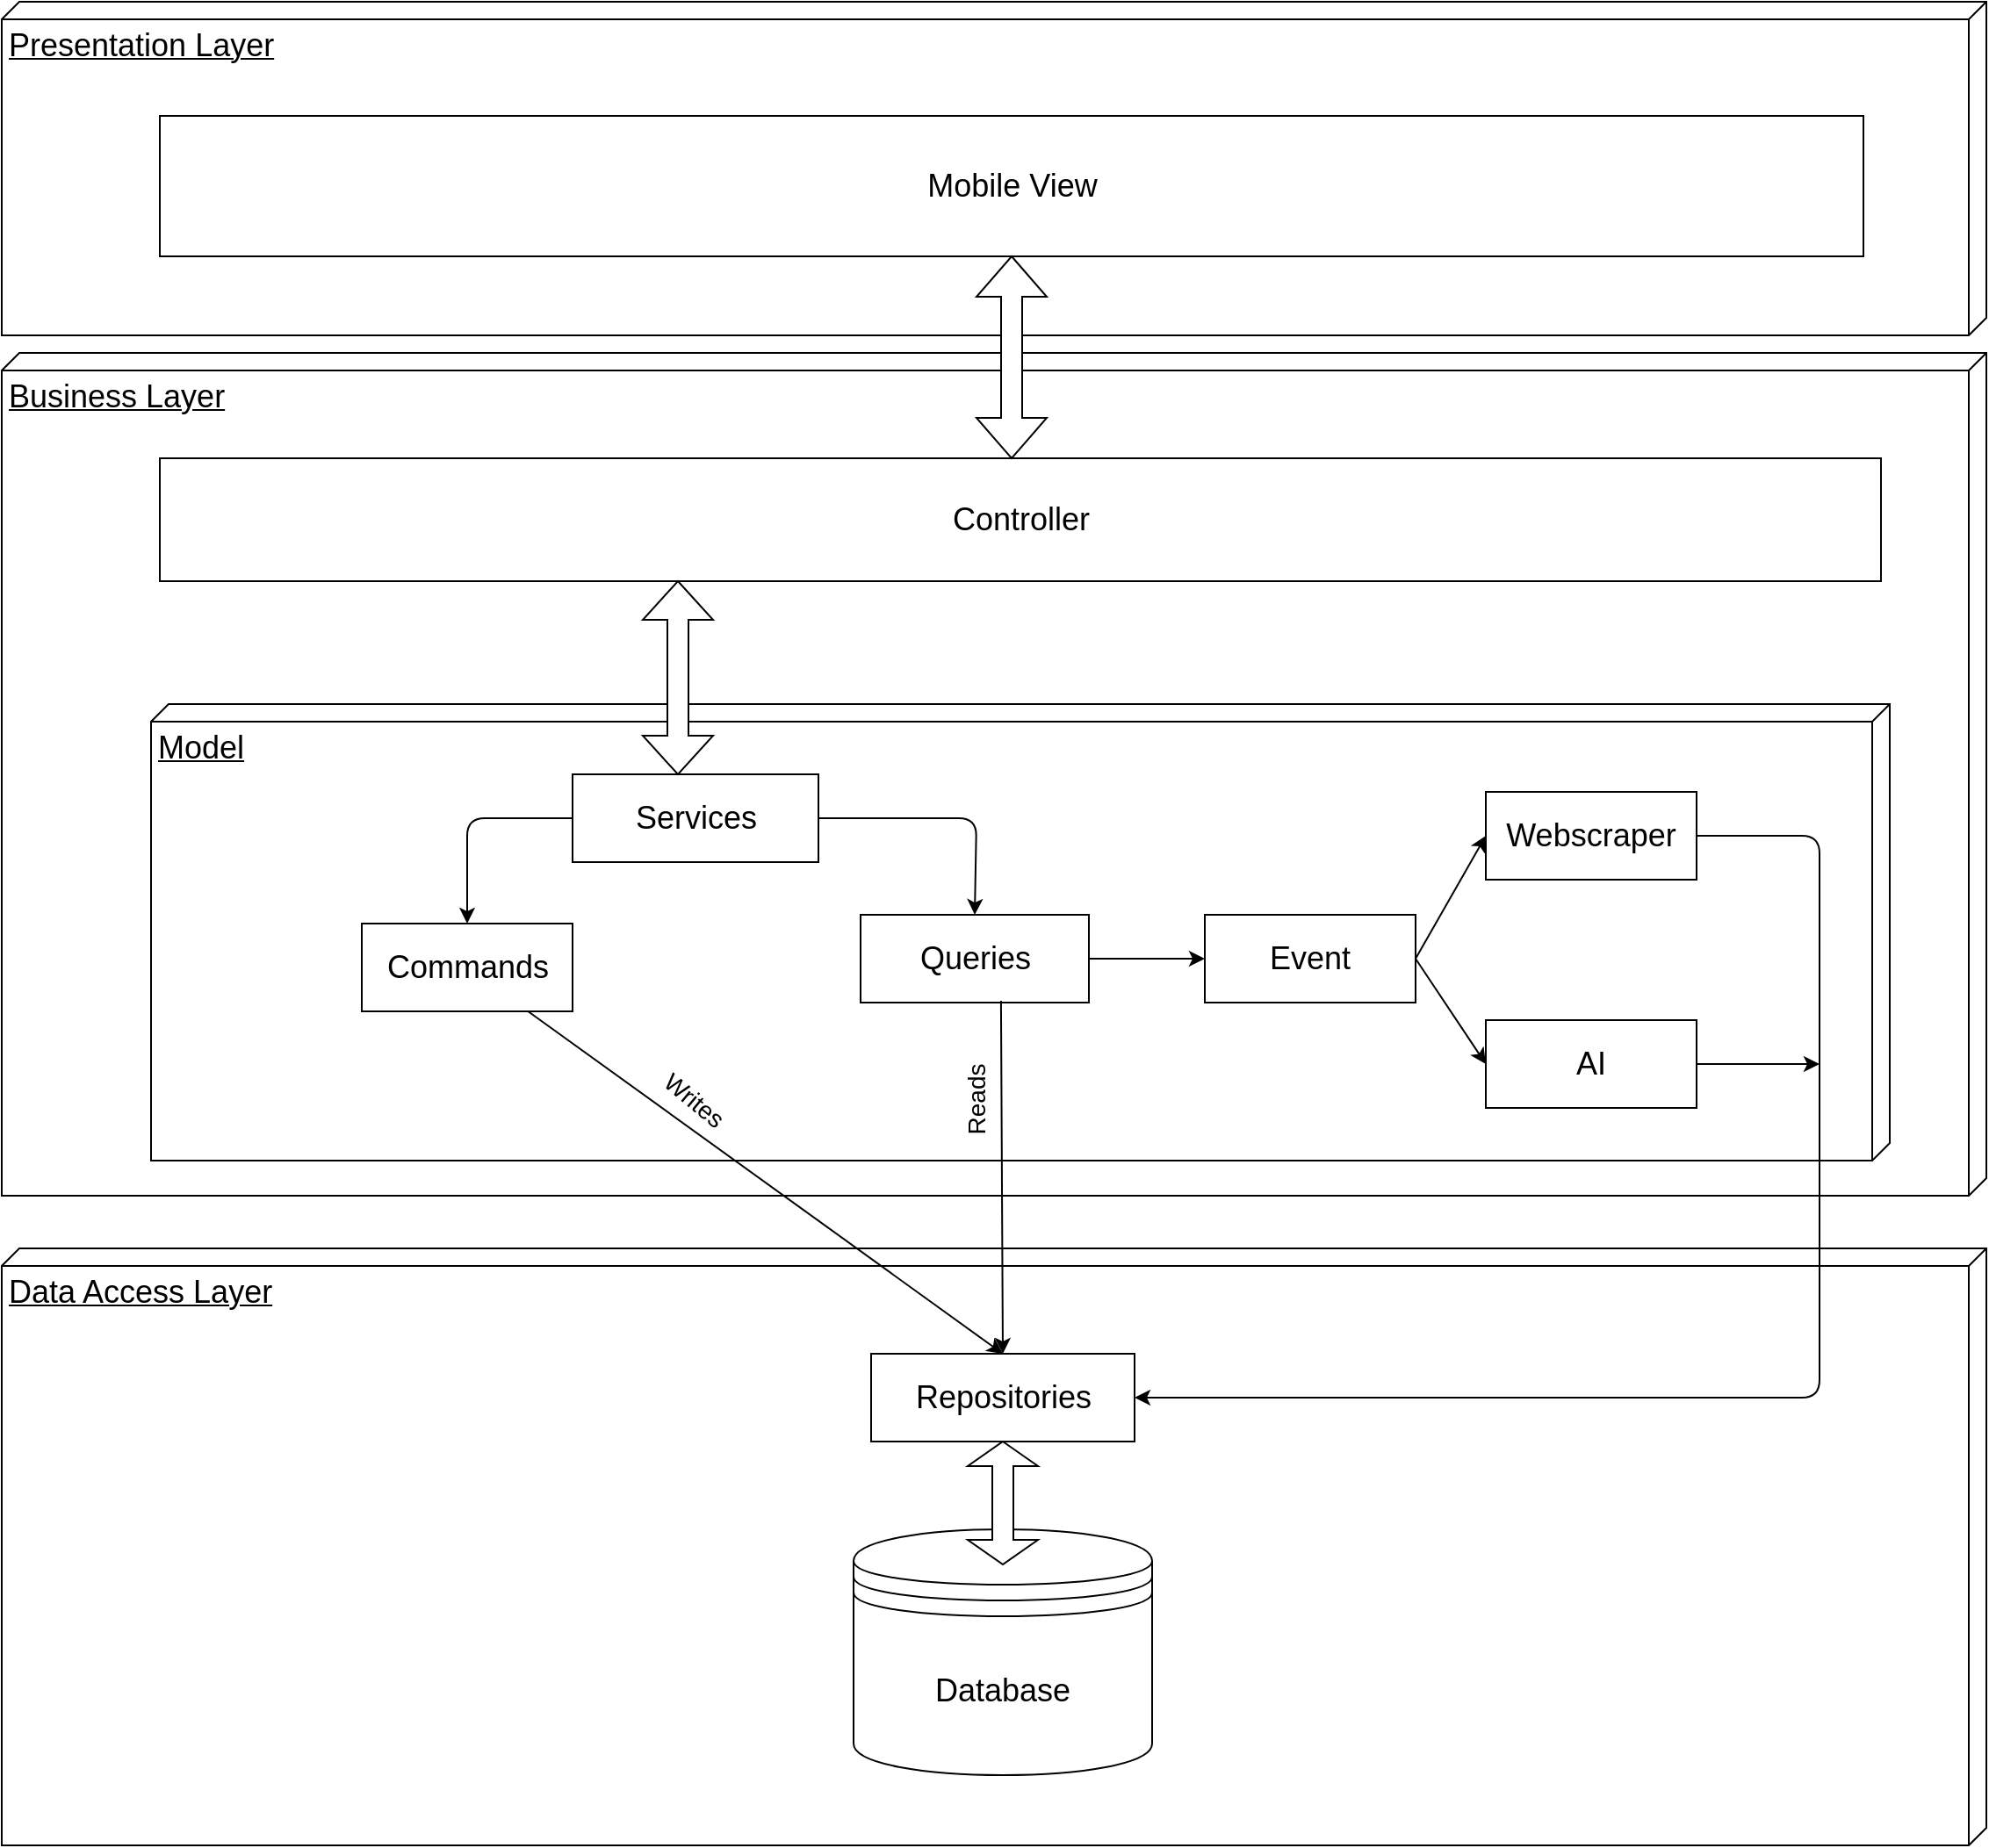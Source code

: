 <mxfile>
    <diagram id="AYj9l1i7pZsedFmrLGmo" name="Page-1">
        <mxGraphModel dx="1420" dy="680" grid="1" gridSize="10" guides="1" tooltips="1" connect="1" arrows="1" fold="1" page="1" pageScale="1" pageWidth="850" pageHeight="1100" math="0" shadow="0">
            <root>
                <mxCell id="0"/>
                <mxCell id="1" parent="0"/>
                <mxCell id="6" value="&lt;font style=&quot;font-size: 18px;&quot;&gt;Presentation Layer&lt;/font&gt;" style="verticalAlign=top;align=left;spacingTop=8;spacingLeft=2;spacingRight=12;shape=cube;size=10;direction=south;fontStyle=4;html=1;" parent="1" vertex="1">
                    <mxGeometry x="20" y="40" width="1130" height="190" as="geometry"/>
                </mxCell>
                <mxCell id="7" value="Mobile View" style="html=1;fontSize=18;" parent="1" vertex="1">
                    <mxGeometry x="110" y="105" width="970" height="80" as="geometry"/>
                </mxCell>
                <mxCell id="9" value="Business Layer" style="verticalAlign=top;align=left;spacingTop=8;spacingLeft=2;spacingRight=12;shape=cube;size=10;direction=south;fontStyle=4;html=1;fontSize=18;" parent="1" vertex="1">
                    <mxGeometry x="20" y="240" width="1130" height="480" as="geometry"/>
                </mxCell>
                <mxCell id="10" value="Controller" style="html=1;fontSize=18;" parent="1" vertex="1">
                    <mxGeometry x="110" y="300" width="980" height="70" as="geometry"/>
                </mxCell>
                <mxCell id="28" value="" style="shape=doubleArrow;direction=south;whiteSpace=wrap;html=1;fontSize=18;" parent="1" vertex="1">
                    <mxGeometry x="575" y="185" width="40" height="115" as="geometry"/>
                </mxCell>
                <mxCell id="33" value="Model" style="verticalAlign=top;align=left;spacingTop=8;spacingLeft=2;spacingRight=12;shape=cube;size=10;direction=south;fontStyle=4;html=1;fontSize=18;" vertex="1" parent="1">
                    <mxGeometry x="105" y="440" width="990" height="260" as="geometry"/>
                </mxCell>
                <mxCell id="34" style="edgeStyle=none;html=1;entryX=0.5;entryY=0;entryDx=0;entryDy=0;fontSize=18;exitX=0;exitY=0.5;exitDx=0;exitDy=0;" edge="1" parent="1" source="36" target="37">
                    <mxGeometry relative="1" as="geometry">
                        <Array as="points">
                            <mxPoint x="285" y="505"/>
                        </Array>
                    </mxGeometry>
                </mxCell>
                <mxCell id="35" style="edgeStyle=none;html=1;entryX=0.5;entryY=0;entryDx=0;entryDy=0;fontSize=18;exitX=1;exitY=0.5;exitDx=0;exitDy=0;" edge="1" parent="1" source="36" target="39">
                    <mxGeometry relative="1" as="geometry">
                        <Array as="points">
                            <mxPoint x="575" y="505"/>
                        </Array>
                    </mxGeometry>
                </mxCell>
                <mxCell id="36" value="Services" style="html=1;fontSize=18;" vertex="1" parent="1">
                    <mxGeometry x="345" y="480" width="140" height="50" as="geometry"/>
                </mxCell>
                <mxCell id="37" value="Commands" style="html=1;fontSize=18;" vertex="1" parent="1">
                    <mxGeometry x="225" y="565" width="120" height="50" as="geometry"/>
                </mxCell>
                <mxCell id="38" style="edgeStyle=none;html=1;fontSize=18;" edge="1" parent="1" source="39" target="50">
                    <mxGeometry relative="1" as="geometry"/>
                </mxCell>
                <mxCell id="39" value="Queries" style="html=1;fontSize=18;" vertex="1" parent="1">
                    <mxGeometry x="509" y="560" width="130" height="50" as="geometry"/>
                </mxCell>
                <mxCell id="40" value="Data Access Layer" style="verticalAlign=top;align=left;spacingTop=8;spacingLeft=2;spacingRight=12;shape=cube;size=10;direction=south;fontStyle=4;html=1;fontSize=18;" vertex="1" parent="1">
                    <mxGeometry x="20" y="750" width="1130" height="340" as="geometry"/>
                </mxCell>
                <mxCell id="41" value="Repositories" style="html=1;fontSize=18;" vertex="1" parent="1">
                    <mxGeometry x="515" y="810" width="150" height="50" as="geometry"/>
                </mxCell>
                <mxCell id="42" value="Database" style="shape=datastore;whiteSpace=wrap;html=1;fontSize=18;" vertex="1" parent="1">
                    <mxGeometry x="505" y="910" width="170" height="140" as="geometry"/>
                </mxCell>
                <mxCell id="43" value="" style="shape=doubleArrow;direction=south;whiteSpace=wrap;html=1;fontSize=18;" vertex="1" parent="1">
                    <mxGeometry x="570" y="860" width="40" height="70" as="geometry"/>
                </mxCell>
                <mxCell id="44" style="edgeStyle=none;html=1;entryX=0.5;entryY=0;entryDx=0;entryDy=0;fontSize=18;" edge="1" parent="1" source="37" target="41">
                    <mxGeometry relative="1" as="geometry"/>
                </mxCell>
                <mxCell id="45" style="edgeStyle=none;html=1;entryX=0.5;entryY=0;entryDx=0;entryDy=0;fontSize=18;exitX=0.615;exitY=0.98;exitDx=0;exitDy=0;exitPerimeter=0;" edge="1" parent="1" source="39" target="41">
                    <mxGeometry relative="1" as="geometry"/>
                </mxCell>
                <mxCell id="46" value="&lt;font style=&quot;font-size: 14px;&quot;&gt;Writes&lt;/font&gt;" style="text;html=1;strokeColor=none;fillColor=none;align=center;verticalAlign=middle;whiteSpace=wrap;rounded=0;fontSize=18;rotation=39.6;" vertex="1" parent="1">
                    <mxGeometry x="385" y="650" width="60" height="30" as="geometry"/>
                </mxCell>
                <mxCell id="47" value="&lt;font style=&quot;font-size: 14px;&quot;&gt;Reads&lt;/font&gt;" style="text;html=1;strokeColor=none;fillColor=none;align=center;verticalAlign=middle;whiteSpace=wrap;rounded=0;fontSize=18;rotation=-90;" vertex="1" parent="1">
                    <mxGeometry x="544" y="650" width="60" height="30" as="geometry"/>
                </mxCell>
                <mxCell id="48" style="edgeStyle=none;html=1;entryX=0;entryY=0.5;entryDx=0;entryDy=0;fontSize=18;" edge="1" parent="1" target="54">
                    <mxGeometry relative="1" as="geometry">
                        <mxPoint x="825" y="585" as="sourcePoint"/>
                    </mxGeometry>
                </mxCell>
                <mxCell id="49" style="edgeStyle=none;html=1;entryX=0;entryY=0.5;entryDx=0;entryDy=0;fontSize=18;exitX=1;exitY=0.5;exitDx=0;exitDy=0;" edge="1" parent="1" source="50" target="52">
                    <mxGeometry relative="1" as="geometry"/>
                </mxCell>
                <mxCell id="50" value="&lt;font style=&quot;font-size: 18px;&quot;&gt;Event&lt;/font&gt;" style="rounded=0;whiteSpace=wrap;html=1;" vertex="1" parent="1">
                    <mxGeometry x="705" y="560" width="120" height="50" as="geometry"/>
                </mxCell>
                <mxCell id="51" style="edgeStyle=none;html=1;fontSize=18;" edge="1" parent="1" source="52">
                    <mxGeometry relative="1" as="geometry">
                        <mxPoint x="1055" y="645" as="targetPoint"/>
                    </mxGeometry>
                </mxCell>
                <mxCell id="52" value="AI" style="rounded=0;whiteSpace=wrap;html=1;fontSize=18;" vertex="1" parent="1">
                    <mxGeometry x="865" y="620" width="120" height="50" as="geometry"/>
                </mxCell>
                <mxCell id="53" style="edgeStyle=none;html=1;entryX=1;entryY=0.5;entryDx=0;entryDy=0;fontSize=18;exitX=1;exitY=0.5;exitDx=0;exitDy=0;" edge="1" parent="1" source="54" target="41">
                    <mxGeometry relative="1" as="geometry">
                        <Array as="points">
                            <mxPoint x="1055" y="515"/>
                            <mxPoint x="1055" y="835"/>
                        </Array>
                    </mxGeometry>
                </mxCell>
                <mxCell id="54" value="Webscraper" style="rounded=0;whiteSpace=wrap;html=1;fontSize=18;" vertex="1" parent="1">
                    <mxGeometry x="865" y="490" width="120" height="50" as="geometry"/>
                </mxCell>
                <mxCell id="27" value="" style="shape=doubleArrow;direction=south;whiteSpace=wrap;html=1;fontSize=18;" parent="1" vertex="1">
                    <mxGeometry x="385" y="370" width="40" height="110" as="geometry"/>
                </mxCell>
            </root>
        </mxGraphModel>
    </diagram>
</mxfile>